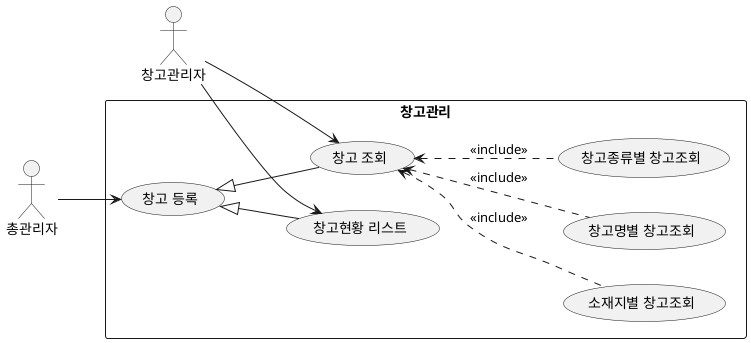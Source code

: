 @startuml

left to right direction

actor "창고관리자" as wh_manager
actor "총관리자" as admin
rectangle "창고관리"{
admin -->(창고 등록)
'admin -->(창고 조회)

(창고 조회)-up-|>(창고 등록)
(창고현황 리스트)-up-|>(창고 등록)

'admin -->(창고현황 리스트)
wh_manager -->(창고현황 리스트)

wh_manager-->(창고 조회)

(창고 조회)<..(소재지별 창고조회):<<include>>
(창고 조회)<..(창고명별 창고조회):<<include>>
(창고 조회)<..(창고종류별 창고조회):<<include>>

}
@enduml